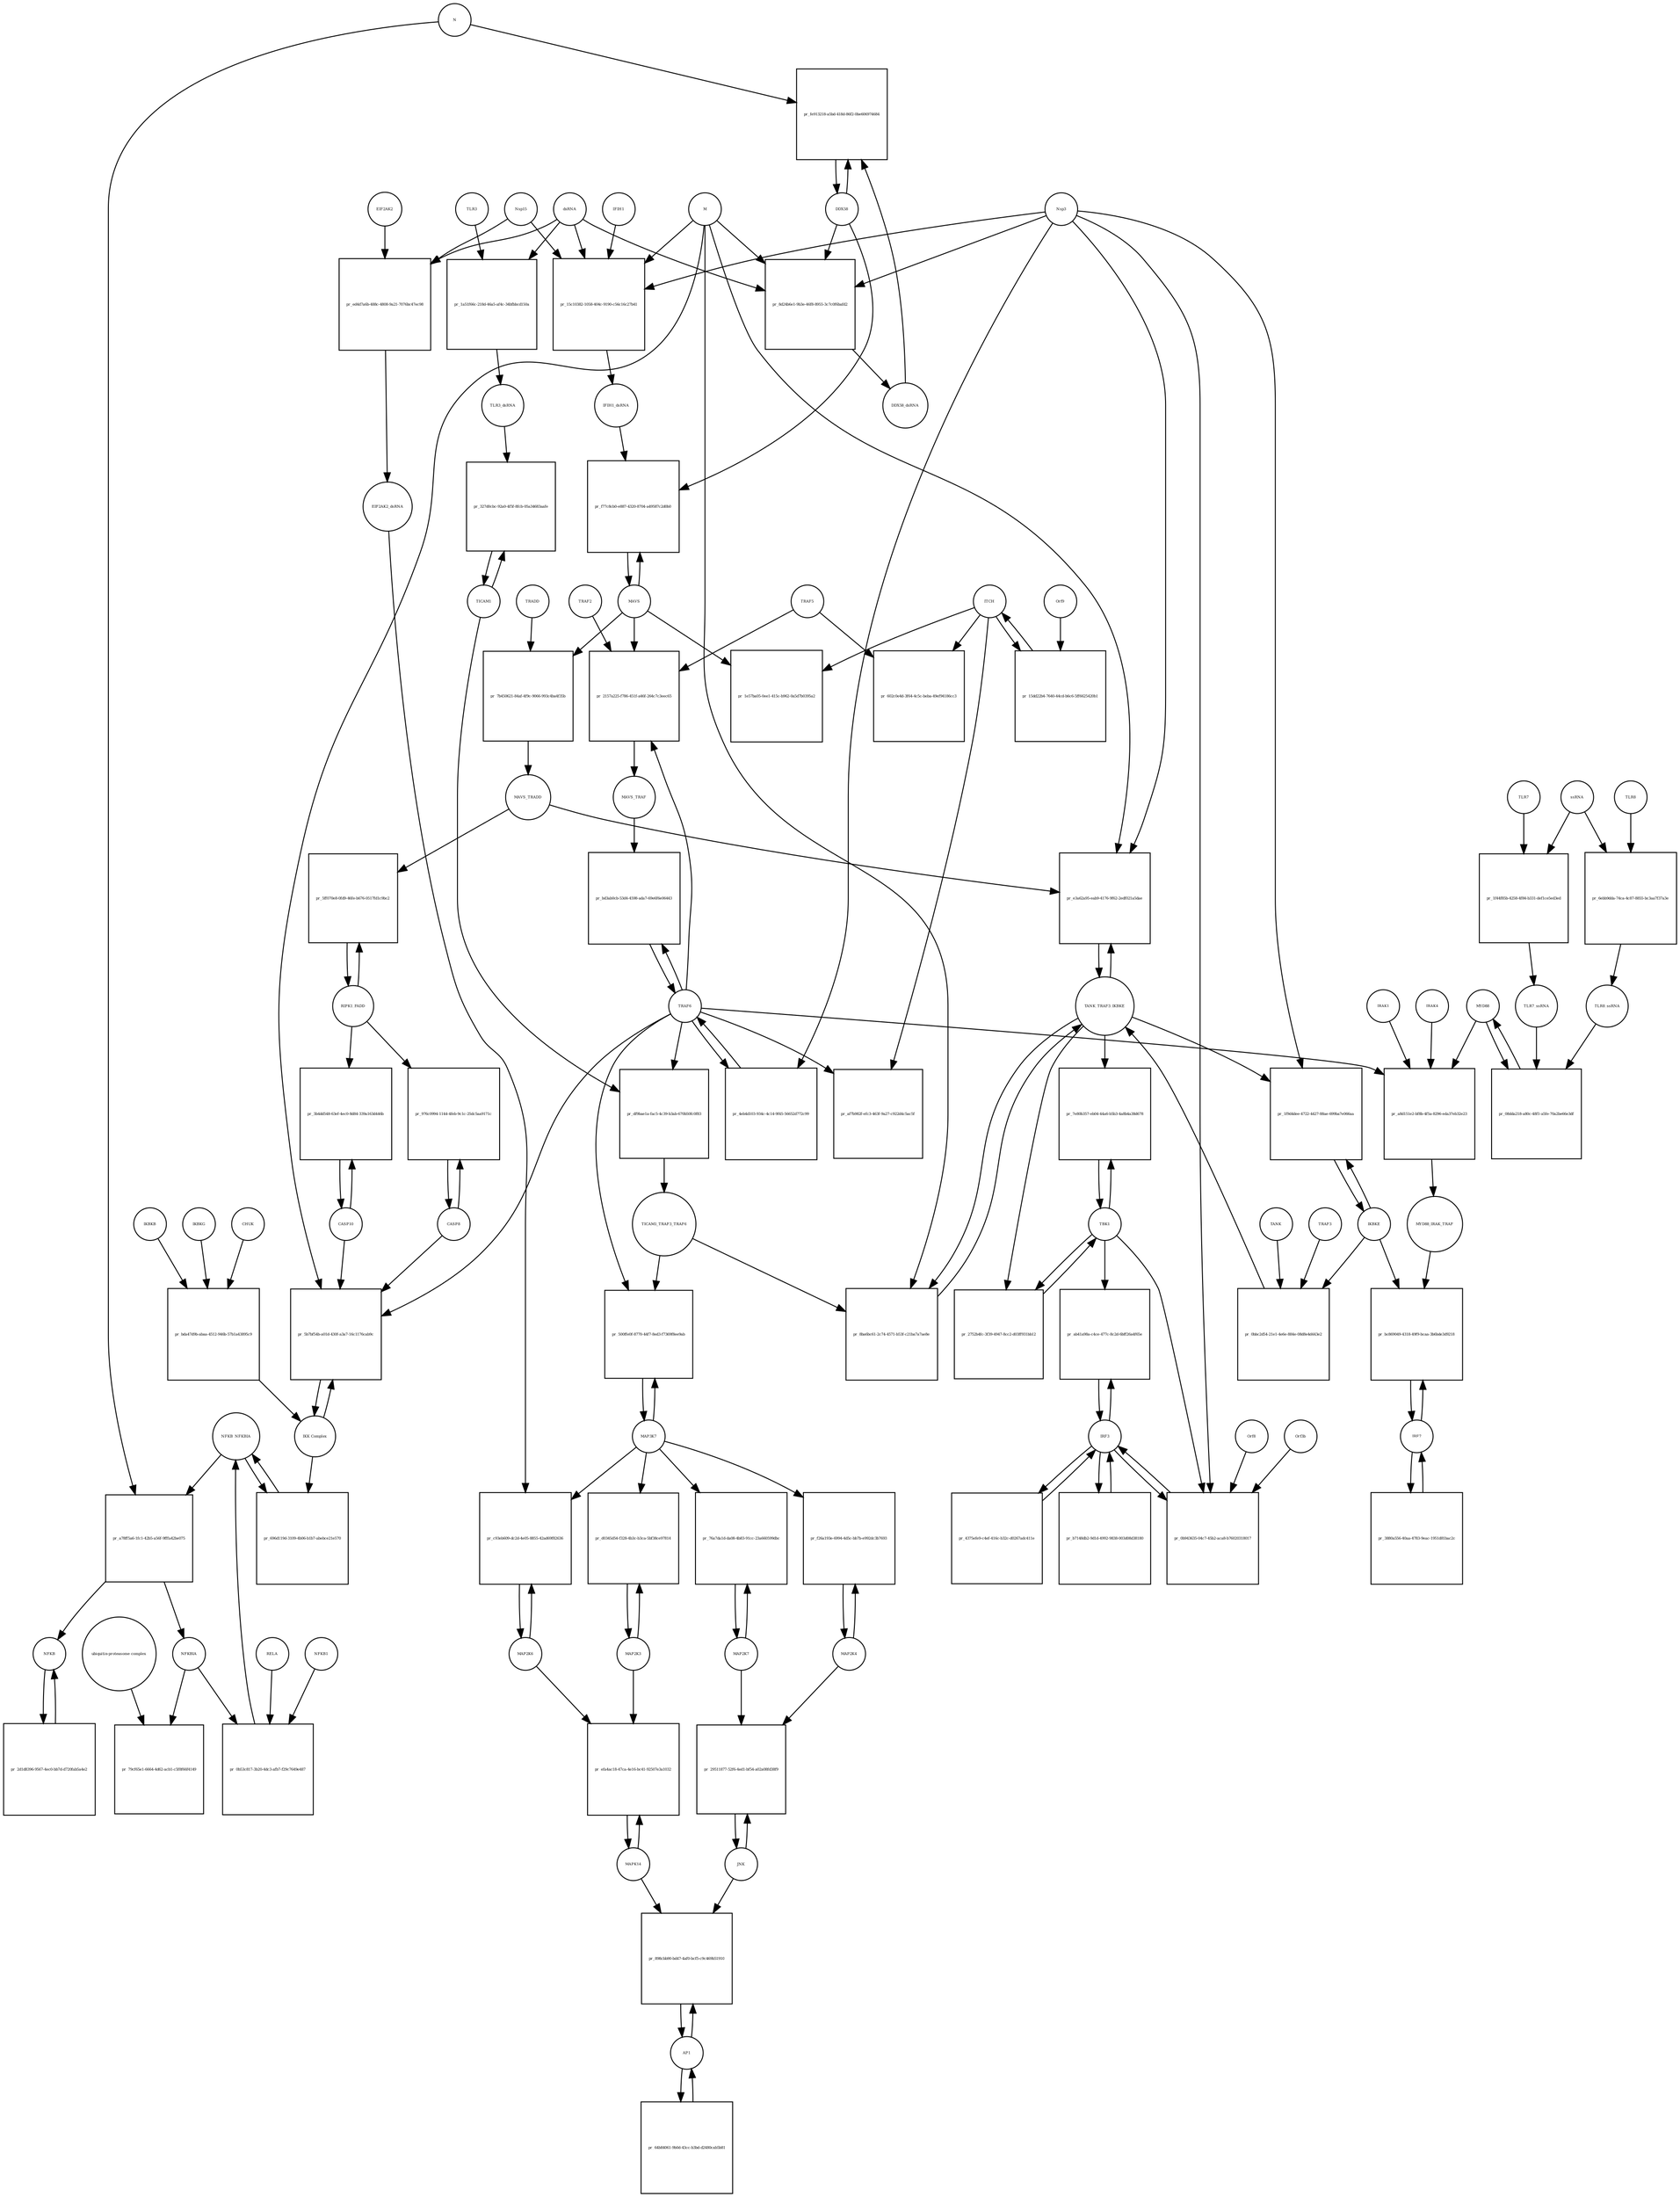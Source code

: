 strict digraph  {
NFKB_NFKBIA [annotation="", bipartite=0, cls=complex, fontsize=4, label=NFKB_NFKBIA, shape=circle];
"pr_a78ff5a6-1fc1-42b5-a56f-9fffa42be075" [annotation="", bipartite=1, cls=process, fontsize=4, label="pr_a78ff5a6-1fc1-42b5-a56f-9fffa42be075", shape=square];
NFKB [annotation="", bipartite=0, cls=complex, fontsize=4, label=NFKB, shape=circle];
NFKBIA [annotation=urn_miriam_hgnc_7797, bipartite=0, cls=macromolecule, fontsize=4, label=NFKBIA, shape=circle];
N [annotation=urn_miriam_ncbiprotein_1798174255, bipartite=0, cls=macromolecule, fontsize=4, label=N, shape=circle];
TLR3 [annotation=urn_miriam_hgnc_11849, bipartite=0, cls="macromolecule multimer", fontsize=4, label=TLR3, shape=circle];
"pr_1a51f66c-218d-46a5-af4c-34bfbbcd150a" [annotation="", bipartite=1, cls=process, fontsize=4, label="pr_1a51f66c-218d-46a5-af4c-34bfbbcd150a", shape=square];
dsRNA [annotation="", bipartite=0, cls="nucleic acid feature", fontsize=4, label=dsRNA, shape=circle];
TLR3_dsRNA [annotation="", bipartite=0, cls=complex, fontsize=4, label=TLR3_dsRNA, shape=circle];
"pr_8d24b6e1-9b3e-46f8-8955-3c7c0f6bafd2" [annotation="", bipartite=1, cls=process, fontsize=4, label="pr_8d24b6e1-9b3e-46f8-8955-3c7c0f6bafd2", shape=square];
DDX58_dsRNA [annotation="", bipartite=0, cls=complex, fontsize=4, label=DDX58_dsRNA, shape=circle];
M [annotation=urn_miriam_ncbiprotein_1796318601, bipartite=0, cls=macromolecule, fontsize=4, label=M, shape=circle];
Nsp3 [annotation=urn_miriam_ncbiprotein_1802476807, bipartite=0, cls=macromolecule, fontsize=4, label=Nsp3, shape=circle];
DDX58 [annotation=urn_miriam_hgnc_19102, bipartite=0, cls=macromolecule, fontsize=4, label=DDX58, shape=circle];
"pr_15c10382-1058-404c-9190-c56c16c27b41" [annotation="", bipartite=1, cls=process, fontsize=4, label="pr_15c10382-1058-404c-9190-c56c16c27b41", shape=square];
IFIH1_dsRNA [annotation="", bipartite=0, cls=complex, fontsize=4, label=IFIH1_dsRNA, shape=circle];
Nsp15 [annotation=urn_miriam_ncbiprotein_1802476818, bipartite=0, cls=macromolecule, fontsize=4, label=Nsp15, shape=circle];
IFIH1 [annotation=urn_miriam_hgnc_18873, bipartite=0, cls=macromolecule, fontsize=4, label=IFIH1, shape=circle];
"pr_fe913218-a5bd-418d-86f2-0be606974684" [annotation="", bipartite=1, cls=process, fontsize=4, label="pr_fe913218-a5bd-418d-86f2-0be606974684", shape=square];
MAVS [annotation=urn_miriam_hgnc_29233, bipartite=0, cls="macromolecule multimer", fontsize=4, label=MAVS, shape=circle];
"pr_f77c8cb0-e887-4320-8704-a49587c2d0b0" [annotation="", bipartite=1, cls=process, fontsize=4, label="pr_f77c8cb0-e887-4320-8704-a49587c2d0b0", shape=square];
"pr_79cf65e1-6664-4d62-acb1-c5f8f66f4149" [annotation="", bipartite=1, cls=process, fontsize=4, label="pr_79cf65e1-6664-4d62-acb1-c5f8f66f4149", shape=square];
"ubiquitin-proteasome complex" [annotation="", bipartite=0, cls=complex, fontsize=4, label="ubiquitin-proteasome complex", shape=circle];
IRF3 [annotation=urn_miriam_hgnc_6118, bipartite=0, cls="macromolecule multimer", fontsize=4, label=IRF3, shape=circle];
"pr_ab41a98a-c4ce-477c-8c2d-6bff26a4f65e" [annotation="", bipartite=1, cls=process, fontsize=4, label="pr_ab41a98a-c4ce-477c-8c2d-6bff26a4f65e", shape=square];
TBK1 [annotation="", bipartite=0, cls=macromolecule, fontsize=4, label=TBK1, shape=circle];
"pr_0b943635-04c7-45b2-aca8-b76020318017" [annotation="", bipartite=1, cls=process, fontsize=4, label="pr_0b943635-04c7-45b2-aca8-b76020318017", shape=square];
Orf3b [annotation=urn_miriam_uniprot_P59633, bipartite=0, cls=macromolecule, fontsize=4, label=Orf3b, shape=circle];
Orf8 [annotation=urn_miriam_ncbiprotein_1796318604, bipartite=0, cls=macromolecule, fontsize=4, label=Orf8, shape=circle];
IRF7 [annotation=urn_miriam_hgnc_6122, bipartite=0, cls="macromolecule multimer", fontsize=4, label=IRF7, shape=circle];
"pr_bc869049-4318-49f9-bcaa-3b6bde3d9218" [annotation="", bipartite=1, cls=process, fontsize=4, label="pr_bc869049-4318-49f9-bcaa-3b6bde3d9218", shape=square];
IKBKE [annotation=urn_miriam_hgnc_14552, bipartite=0, cls=macromolecule, fontsize=4, label=IKBKE, shape=circle];
MYD88_IRAK_TRAF [annotation="", bipartite=0, cls=complex, fontsize=4, label=MYD88_IRAK_TRAF, shape=circle];
TRAF6 [annotation=urn_miriam_hgnc_12036, bipartite=0, cls=macromolecule, fontsize=4, label=TRAF6, shape=circle];
"pr_bd3ab0cb-53d4-4598-ada7-69e6f6e06443" [annotation="", bipartite=1, cls=process, fontsize=4, label="pr_bd3ab0cb-53d4-4598-ada7-69e6f6e06443", shape=square];
MAVS_TRAF [annotation="", bipartite=0, cls=complex, fontsize=4, label=MAVS_TRAF, shape=circle];
"pr_1e57ba05-0ee1-415c-b962-0a5d7b0395a2" [annotation="", bipartite=1, cls=process, fontsize=4, label="pr_1e57ba05-0ee1-415c-b962-0a5d7b0395a2", shape=square];
ITCH [annotation="", bipartite=0, cls=macromolecule, fontsize=4, label=ITCH, shape=circle];
TRAF5 [annotation=urn_miriam_hgnc_12035, bipartite=0, cls=macromolecule, fontsize=4, label=TRAF5, shape=circle];
"pr_602c0e4d-3f64-4c5c-beba-49ef94186cc3" [annotation="", bipartite=1, cls=process, fontsize=4, label="pr_602c0e4d-3f64-4c5c-beba-49ef94186cc3", shape=square];
"pr_af7b982f-efc3-463f-9a27-c922d4c5ac5f" [annotation="", bipartite=1, cls=process, fontsize=4, label="pr_af7b982f-efc3-463f-9a27-c922d4c5ac5f", shape=square];
TICAM1 [annotation=urn_miriam_hgnc_18348, bipartite=0, cls=macromolecule, fontsize=4, label=TICAM1, shape=circle];
"pr_327d0cbc-92a0-4f5f-8fcb-05a34683aafe" [annotation="", bipartite=1, cls=process, fontsize=4, label="pr_327d0cbc-92a0-4f5f-8fcb-05a34683aafe", shape=square];
"pr_df9bae1a-fac5-4c39-b3ab-670b50fc0f83" [annotation="", bipartite=1, cls=process, fontsize=4, label="pr_df9bae1a-fac5-4c39-b3ab-670b50fc0f83", shape=square];
TICAM1_TRAF3_TRAF6 [annotation="", bipartite=0, cls=complex, fontsize=4, label=TICAM1_TRAF3_TRAF6, shape=circle];
TANK_TRAF3_IKBKE [annotation="", bipartite=0, cls=complex, fontsize=4, label=TANK_TRAF3_IKBKE, shape=circle];
"pr_8ba6bc61-2c74-4571-b53f-c21ba7a7ae8e" [annotation="", bipartite=1, cls=process, fontsize=4, label="pr_8ba6bc61-2c74-4571-b53f-c21ba7a7ae8e", shape=square];
"pr_7e80b357-eb04-44a6-b5b3-4a8b4a38d678" [annotation="", bipartite=1, cls=process, fontsize=4, label="pr_7e80b357-eb04-44a6-b5b3-4a8b4a38d678", shape=square];
"pr_1f9d4dee-4722-4427-88ae-699ba7e066aa" [annotation="", bipartite=1, cls=process, fontsize=4, label="pr_1f9d4dee-4722-4427-88ae-699ba7e066aa", shape=square];
MYD88 [annotation="", bipartite=0, cls=macromolecule, fontsize=4, label=MYD88, shape=circle];
"pr_a8d151e2-bf8b-4f5a-8296-eda37eb32e23" [annotation="", bipartite=1, cls=process, fontsize=4, label="pr_a8d151e2-bf8b-4f5a-8296-eda37eb32e23", shape=square];
IRAK1 [annotation=urn_miriam_hgnc_6112, bipartite=0, cls=macromolecule, fontsize=4, label=IRAK1, shape=circle];
IRAK4 [annotation=urn_miriam_hgnc_17967, bipartite=0, cls=macromolecule, fontsize=4, label=IRAK4, shape=circle];
TLR7 [annotation=urn_miriam_hgnc_15631, bipartite=0, cls=macromolecule, fontsize=4, label=TLR7, shape=circle];
"pr_1f44f85b-4258-4f84-b331-def1ce5ed3ed" [annotation="", bipartite=1, cls=process, fontsize=4, label="pr_1f44f85b-4258-4f84-b331-def1ce5ed3ed", shape=square];
TLR7_ssRNA [annotation="", bipartite=0, cls=complex, fontsize=4, label=TLR7_ssRNA, shape=circle];
ssRNA [annotation="", bipartite=0, cls="nucleic acid feature", fontsize=4, label=ssRNA, shape=circle];
TLR8 [annotation=urn_miriam_hgnc_15632, bipartite=0, cls=macromolecule, fontsize=4, label=TLR8, shape=circle];
"pr_6ebb9dda-74ca-4c87-8855-bc3aa7f37a3e" [annotation="", bipartite=1, cls=process, fontsize=4, label="pr_6ebb9dda-74ca-4c87-8855-bc3aa7f37a3e", shape=square];
TLR8_ssRNA [annotation="", bipartite=0, cls=complex, fontsize=4, label=TLR8_ssRNA, shape=circle];
"pr_08dda218-a80c-48f1-a5fe-70a2be66e3df" [annotation="", bipartite=1, cls=process, fontsize=4, label="pr_08dda218-a80c-48f1-a5fe-70a2be66e3df", shape=square];
MAP3K7 [annotation="", bipartite=0, cls=macromolecule, fontsize=4, label=MAP3K7, shape=circle];
"pr_500ffe0f-8770-44f7-8ed3-f7369f8ee9ab" [annotation="", bipartite=1, cls=process, fontsize=4, label="pr_500ffe0f-8770-44f7-8ed3-f7369f8ee9ab", shape=square];
TRAF2 [annotation=urn_miriam_hgnc_12032, bipartite=0, cls=macromolecule, fontsize=4, label=TRAF2, shape=circle];
"pr_2157a225-f786-451f-a46f-264c7c3eec65" [annotation="", bipartite=1, cls=process, fontsize=4, label="pr_2157a225-f786-451f-a46f-264c7c3eec65", shape=square];
"pr_15dd22b4-7640-44cd-b6c6-5ff6625420b1" [annotation="", bipartite=1, cls=process, fontsize=4, label="pr_15dd22b4-7640-44cd-b6c6-5ff6625420b1", shape=square];
Orf9 [annotation=urn_miriam_uniprot_P59636, bipartite=0, cls=macromolecule, fontsize=4, label=Orf9, shape=circle];
"pr_7b450621-84af-4f9c-9066-993c4ba4f35b" [annotation="", bipartite=1, cls=process, fontsize=4, label="pr_7b450621-84af-4f9c-9066-993c4ba4f35b", shape=square];
MAVS_TRADD [annotation="", bipartite=0, cls=complex, fontsize=4, label=MAVS_TRADD, shape=circle];
TRADD [annotation=urn_miriam_hgnc_12030, bipartite=0, cls=macromolecule, fontsize=4, label=TRADD, shape=circle];
"pr_4eb4d103-934c-4c14-9f45-56652d772c99" [annotation="", bipartite=1, cls=process, fontsize=4, label="pr_4eb4d103-934c-4c14-9f45-56652d772c99", shape=square];
AP1 [annotation="", bipartite=0, cls=complex, fontsize=4, label=AP1, shape=circle];
"pr_898cbb90-bd47-4af0-bcf5-c9c469b51910" [annotation="", bipartite=1, cls=process, fontsize=4, label="pr_898cbb90-bd47-4af0-bcf5-c9c469b51910", shape=square];
MAPK14 [annotation="", bipartite=0, cls=macromolecule, fontsize=4, label=MAPK14, shape=circle];
JNK [annotation="", bipartite=0, cls=complex, fontsize=4, label=JNK, shape=circle];
"pr_29511877-52f6-4ed1-bf54-a02a08fd38f9" [annotation="", bipartite=1, cls=process, fontsize=4, label="pr_29511877-52f6-4ed1-bf54-a02a08fd38f9", shape=square];
MAP2K7 [annotation="", bipartite=0, cls=macromolecule, fontsize=4, label=MAP2K7, shape=circle];
MAP2K4 [annotation="", bipartite=0, cls=macromolecule, fontsize=4, label=MAP2K4, shape=circle];
"pr_f26a193e-6994-4d5c-bb7b-e992dc3b7693" [annotation="", bipartite=1, cls=process, fontsize=4, label="pr_f26a193e-6994-4d5c-bb7b-e992dc3b7693", shape=square];
"pr_76a7da1d-da08-4b83-91cc-23a660599dbc" [annotation="", bipartite=1, cls=process, fontsize=4, label="pr_76a7da1d-da08-4b83-91cc-23a660599dbc", shape=square];
MAP2K3 [annotation="", bipartite=0, cls=macromolecule, fontsize=4, label=MAP2K3, shape=circle];
"pr_d0345d54-f328-4b3c-b3ca-5bf38ce97814" [annotation="", bipartite=1, cls=process, fontsize=4, label="pr_d0345d54-f328-4b3c-b3ca-5bf38ce97814", shape=square];
MAP2K6 [annotation="", bipartite=0, cls=macromolecule, fontsize=4, label=MAP2K6, shape=circle];
"pr_c93eb609-dc2d-4e05-8855-42ad69f82636" [annotation="", bipartite=1, cls=process, fontsize=4, label="pr_c93eb609-dc2d-4e05-8855-42ad69f82636", shape=square];
EIF2AK2_dsRNA [annotation="", bipartite=0, cls=complex, fontsize=4, label=EIF2AK2_dsRNA, shape=circle];
"pr_ed4d7a6b-488c-4808-9a21-7076bc47ec98" [annotation="", bipartite=1, cls=process, fontsize=4, label="pr_ed4d7a6b-488c-4808-9a21-7076bc47ec98", shape=square];
EIF2AK2 [annotation=urn_miriam_hgnc_9437, bipartite=0, cls=macromolecule, fontsize=4, label=EIF2AK2, shape=circle];
RIPK1_FADD [annotation="", bipartite=0, cls=complex, fontsize=4, label=RIPK1_FADD, shape=circle];
"pr_5ff070e8-0fd9-46fe-b676-0517fd1c9bc2" [annotation="", bipartite=1, cls=process, fontsize=4, label="pr_5ff070e8-0fd9-46fe-b676-0517fd1c9bc2", shape=square];
CASP8 [annotation="", bipartite=0, cls=macromolecule, fontsize=4, label=CASP8, shape=circle];
"pr_976c0994-1144-4feb-9c1c-25dc5aa9171c" [annotation="", bipartite=1, cls=process, fontsize=4, label="pr_976c0994-1144-4feb-9c1c-25dc5aa9171c", shape=square];
CASP10 [annotation="", bipartite=0, cls=macromolecule, fontsize=4, label=CASP10, shape=circle];
"pr_3b4dd548-63ef-4ec0-8d84-339a163d446b" [annotation="", bipartite=1, cls=process, fontsize=4, label="pr_3b4dd548-63ef-4ec0-8d84-339a163d446b", shape=square];
"pr_696d119d-3109-4b06-b1b7-abebce21e570" [annotation="", bipartite=1, cls=process, fontsize=4, label="pr_696d119d-3109-4b06-b1b7-abebce21e570", shape=square];
"IKK Complex" [annotation="", bipartite=0, cls=complex, fontsize=4, label="IKK Complex", shape=circle];
"pr_5b7bf54b-a01d-430f-a3a7-16c1176cab9c" [annotation="", bipartite=1, cls=process, fontsize=4, label="pr_5b7bf54b-a01d-430f-a3a7-16c1176cab9c", shape=square];
"pr_0b53c817-3b20-4dc3-afb7-f29c7649e487" [annotation="", bipartite=1, cls=process, fontsize=4, label="pr_0b53c817-3b20-4dc3-afb7-f29c7649e487", shape=square];
RELA [annotation="", bipartite=0, cls=macromolecule, fontsize=4, label=RELA, shape=circle];
NFKB1 [annotation="", bipartite=0, cls=macromolecule, fontsize=4, label=NFKB1, shape=circle];
IKBKG [annotation="", bipartite=0, cls=macromolecule, fontsize=4, label=IKBKG, shape=circle];
"pr_bda47d9b-abaa-4512-946b-57b1a43895c9" [annotation="", bipartite=1, cls=process, fontsize=4, label="pr_bda47d9b-abaa-4512-946b-57b1a43895c9", shape=square];
CHUK [annotation="", bipartite=0, cls=macromolecule, fontsize=4, label=CHUK, shape=circle];
IKBKB [annotation="", bipartite=0, cls=macromolecule, fontsize=4, label=IKBKB, shape=circle];
"pr_e3a62a95-eab9-4176-9f62-2edf021a5dae" [annotation="", bipartite=1, cls=process, fontsize=4, label="pr_e3a62a95-eab9-4176-9f62-2edf021a5dae", shape=square];
"pr_2752b4fc-3f39-4947-8cc2-d03ff931bb12" [annotation="", bipartite=1, cls=process, fontsize=4, label="pr_2752b4fc-3f39-4947-8cc2-d03ff931bb12", shape=square];
"pr_efa4ac18-47ca-4e16-bc41-92507e3a1032" [annotation="", bipartite=1, cls=process, fontsize=4, label="pr_efa4ac18-47ca-4e16-bc41-92507e3a1032", shape=square];
TRAF3 [annotation="", bipartite=0, cls=macromolecule, fontsize=4, label=TRAF3, shape=circle];
"pr_0bbc2d54-21e1-4e6e-884e-08d8e4d443e2" [annotation="", bipartite=1, cls=process, fontsize=4, label="pr_0bbc2d54-21e1-4e6e-884e-08d8e4d443e2", shape=square];
TANK [annotation="", bipartite=0, cls=macromolecule, fontsize=4, label=TANK, shape=circle];
"pr_2d1d8396-9567-4ec0-bb7d-d720fab5a4e2" [annotation="", bipartite=1, cls=process, fontsize=4, label="pr_2d1d8396-9567-4ec0-bb7d-d720fab5a4e2", shape=square];
"pr_b7148db2-9d1d-4992-9838-003d08d38180" [annotation="", bipartite=1, cls=process, fontsize=4, label="pr_b7148db2-9d1d-4992-9838-003d08d38180", shape=square];
"pr_4375efe9-c4ef-416c-b32c-d0267adc411e" [annotation="", bipartite=1, cls=process, fontsize=4, label="pr_4375efe9-c4ef-416c-b32c-d0267adc411e", shape=square];
"pr_3880a556-40aa-4783-9eac-1951d81bac2c" [annotation="", bipartite=1, cls=process, fontsize=4, label="pr_3880a556-40aa-4783-9eac-1951d81bac2c", shape=square];
"pr_64b84061-9b0d-43cc-b3bd-d2480cab5b81" [annotation="", bipartite=1, cls=process, fontsize=4, label="pr_64b84061-9b0d-43cc-b3bd-d2480cab5b81", shape=square];
NFKB_NFKBIA -> "pr_a78ff5a6-1fc1-42b5-a56f-9fffa42be075"  [annotation="", interaction_type=consumption];
NFKB_NFKBIA -> "pr_696d119d-3109-4b06-b1b7-abebce21e570"  [annotation="", interaction_type=consumption];
"pr_a78ff5a6-1fc1-42b5-a56f-9fffa42be075" -> NFKB  [annotation="", interaction_type=production];
"pr_a78ff5a6-1fc1-42b5-a56f-9fffa42be075" -> NFKBIA  [annotation="", interaction_type=production];
NFKB -> "pr_2d1d8396-9567-4ec0-bb7d-d720fab5a4e2"  [annotation="", interaction_type=consumption];
NFKBIA -> "pr_79cf65e1-6664-4d62-acb1-c5f8f66f4149"  [annotation="", interaction_type=consumption];
NFKBIA -> "pr_0b53c817-3b20-4dc3-afb7-f29c7649e487"  [annotation="", interaction_type=consumption];
N -> "pr_a78ff5a6-1fc1-42b5-a56f-9fffa42be075"  [annotation="urn_miriam_pubmed_16143815|urn_miriam_taxonomy_694009", interaction_type=stimulation];
N -> "pr_fe913218-a5bd-418d-86f2-0be606974684"  [annotation="urn_miriam_pubmed_25581309|urn_miriam_pubmed_28148787|urn_miriam_taxonomy_694009", interaction_type=inhibition];
TLR3 -> "pr_1a51f66c-218d-46a5-af4c-34bfbbcd150a"  [annotation="", interaction_type=consumption];
"pr_1a51f66c-218d-46a5-af4c-34bfbbcd150a" -> TLR3_dsRNA  [annotation="", interaction_type=production];
dsRNA -> "pr_1a51f66c-218d-46a5-af4c-34bfbbcd150a"  [annotation="", interaction_type=consumption];
dsRNA -> "pr_8d24b6e1-9b3e-46f8-8955-3c7c0f6bafd2"  [annotation="", interaction_type=consumption];
dsRNA -> "pr_15c10382-1058-404c-9190-c56c16c27b41"  [annotation="", interaction_type=consumption];
dsRNA -> "pr_ed4d7a6b-488c-4808-9a21-7076bc47ec98"  [annotation="", interaction_type=consumption];
TLR3_dsRNA -> "pr_327d0cbc-92a0-4f5f-8fcb-05a34683aafe"  [annotation=urn_miriam_pubmed_20303872, interaction_type=stimulation];
"pr_8d24b6e1-9b3e-46f8-8955-3c7c0f6bafd2" -> DDX58_dsRNA  [annotation="", interaction_type=production];
DDX58_dsRNA -> "pr_fe913218-a5bd-418d-86f2-0be606974684"  [annotation="urn_miriam_pubmed_25581309|urn_miriam_pubmed_28148787|urn_miriam_taxonomy_694009", interaction_type=catalysis];
M -> "pr_8d24b6e1-9b3e-46f8-8955-3c7c0f6bafd2"  [annotation="urn_miriam_pubmed_20303872|urn_miriam_pubmed_19380580|urn_miriam_pubmed_31226023|urn_miriam_taxonomy_694009", interaction_type=inhibition];
M -> "pr_15c10382-1058-404c-9190-c56c16c27b41"  [annotation="urn_miriam_pubmed_28484023|urn_miriam_pubmed_19380580|urn_miriam_pubmed_31226023|urn_miriam_taxonomy_694009", interaction_type=inhibition];
M -> "pr_8ba6bc61-2c74-4571-b53f-c21ba7a7ae8e"  [annotation="urn_miriam_pubmed_19380580|urn_miriam_pubmed_19366914|urn_miriam_taxonomy_694009", interaction_type=inhibition];
M -> "pr_5b7bf54b-a01d-430f-a3a7-16c1176cab9c"  [annotation="urn_miriam_pubmed_19366914|urn_miriam_pubmed_20303872|urn_miriam_pubmed_17705188|urn_miriam_pubmed_694009", interaction_type=inhibition];
M -> "pr_e3a62a95-eab9-4176-9f62-2edf021a5dae"  [annotation="urn_miriam_pubmed_19366914|urn_miriam_pubmed_27164085|urn_miriam_pubmed_19380580|urn_miriam_taxonomy_694009", interaction_type=inhibition];
Nsp3 -> "pr_8d24b6e1-9b3e-46f8-8955-3c7c0f6bafd2"  [annotation="urn_miriam_pubmed_20303872|urn_miriam_pubmed_19380580|urn_miriam_pubmed_31226023|urn_miriam_taxonomy_694009", interaction_type=inhibition];
Nsp3 -> "pr_15c10382-1058-404c-9190-c56c16c27b41"  [annotation="urn_miriam_pubmed_28484023|urn_miriam_pubmed_19380580|urn_miriam_pubmed_31226023|urn_miriam_taxonomy_694009", interaction_type=inhibition];
Nsp3 -> "pr_0b943635-04c7-45b2-aca8-b76020318017"  [annotation="urn_miriam_pubmed_17761676|urn_miriam_pubmed_31226023|urn_miriam_taxonomy_694009", interaction_type=inhibition];
Nsp3 -> "pr_1f9d4dee-4722-4427-88ae-699ba7e066aa"  [annotation="urn_miriam_pubmed_20303872|urn_miriam_pubmed_31226023|urn_miriam_taxonomy_694009", interaction_type=inhibition];
Nsp3 -> "pr_4eb4d103-934c-4c14-9f45-56652d772c99"  [annotation="urn_miriam_pubmed_27164085|urn_miriam_taxonomy_694009", interaction_type=catalysis];
Nsp3 -> "pr_e3a62a95-eab9-4176-9f62-2edf021a5dae"  [annotation="urn_miriam_pubmed_19366914|urn_miriam_pubmed_27164085|urn_miriam_pubmed_19380580|urn_miriam_taxonomy_694009", interaction_type=inhibition];
DDX58 -> "pr_8d24b6e1-9b3e-46f8-8955-3c7c0f6bafd2"  [annotation="", interaction_type=consumption];
DDX58 -> "pr_fe913218-a5bd-418d-86f2-0be606974684"  [annotation="", interaction_type=consumption];
DDX58 -> "pr_f77c8cb0-e887-4320-8704-a49587c2d0b0"  [annotation=urn_miriam_pubmed_25581309, interaction_type=catalysis];
"pr_15c10382-1058-404c-9190-c56c16c27b41" -> IFIH1_dsRNA  [annotation="", interaction_type=production];
IFIH1_dsRNA -> "pr_f77c8cb0-e887-4320-8704-a49587c2d0b0"  [annotation=urn_miriam_pubmed_25581309, interaction_type=catalysis];
Nsp15 -> "pr_15c10382-1058-404c-9190-c56c16c27b41"  [annotation="urn_miriam_pubmed_28484023|urn_miriam_pubmed_19380580|urn_miriam_pubmed_31226023|urn_miriam_taxonomy_694009", interaction_type=inhibition];
Nsp15 -> "pr_ed4d7a6b-488c-4808-9a21-7076bc47ec98"  [annotation="urn_miriam_pubmed_28484023|urn_miriam_pubmed_19366914|urn_miriam_taxonomy_694009", interaction_type=inhibition];
IFIH1 -> "pr_15c10382-1058-404c-9190-c56c16c27b41"  [annotation="", interaction_type=consumption];
"pr_fe913218-a5bd-418d-86f2-0be606974684" -> DDX58  [annotation="", interaction_type=production];
MAVS -> "pr_f77c8cb0-e887-4320-8704-a49587c2d0b0"  [annotation="", interaction_type=consumption];
MAVS -> "pr_1e57ba05-0ee1-415c-b962-0a5d7b0395a2"  [annotation="", interaction_type=consumption];
MAVS -> "pr_2157a225-f786-451f-a46f-264c7c3eec65"  [annotation="", interaction_type=consumption];
MAVS -> "pr_7b450621-84af-4f9c-9066-993c4ba4f35b"  [annotation="", interaction_type=consumption];
"pr_f77c8cb0-e887-4320-8704-a49587c2d0b0" -> MAVS  [annotation="", interaction_type=production];
"ubiquitin-proteasome complex" -> "pr_79cf65e1-6664-4d62-acb1-c5f8f66f4149"  [annotation=urn_miriam_pubmed_20303872, interaction_type=catalysis];
IRF3 -> "pr_ab41a98a-c4ce-477c-8c2d-6bff26a4f65e"  [annotation="", interaction_type=consumption];
IRF3 -> "pr_0b943635-04c7-45b2-aca8-b76020318017"  [annotation="", interaction_type=consumption];
IRF3 -> "pr_b7148db2-9d1d-4992-9838-003d08d38180"  [annotation="", interaction_type=consumption];
IRF3 -> "pr_4375efe9-c4ef-416c-b32c-d0267adc411e"  [annotation="", interaction_type=consumption];
"pr_ab41a98a-c4ce-477c-8c2d-6bff26a4f65e" -> IRF3  [annotation="", interaction_type=production];
TBK1 -> "pr_ab41a98a-c4ce-477c-8c2d-6bff26a4f65e"  [annotation=urn_miriam_pubmed_25581309, interaction_type=catalysis];
TBK1 -> "pr_0b943635-04c7-45b2-aca8-b76020318017"  [annotation="urn_miriam_pubmed_17761676|urn_miriam_pubmed_31226023|urn_miriam_taxonomy_694009", interaction_type=catalysis];
TBK1 -> "pr_7e80b357-eb04-44a6-b5b3-4a8b4a38d678"  [annotation="", interaction_type=consumption];
TBK1 -> "pr_2752b4fc-3f39-4947-8cc2-d03ff931bb12"  [annotation="", interaction_type=consumption];
"pr_0b943635-04c7-45b2-aca8-b76020318017" -> IRF3  [annotation="", interaction_type=production];
Orf3b -> "pr_0b943635-04c7-45b2-aca8-b76020318017"  [annotation="urn_miriam_pubmed_17761676|urn_miriam_pubmed_31226023|urn_miriam_taxonomy_694009", interaction_type=inhibition];
Orf8 -> "pr_0b943635-04c7-45b2-aca8-b76020318017"  [annotation="urn_miriam_pubmed_17761676|urn_miriam_pubmed_31226023|urn_miriam_taxonomy_694009", interaction_type=inhibition];
IRF7 -> "pr_bc869049-4318-49f9-bcaa-3b6bde3d9218"  [annotation="", interaction_type=consumption];
IRF7 -> "pr_3880a556-40aa-4783-9eac-1951d81bac2c"  [annotation="", interaction_type=consumption];
"pr_bc869049-4318-49f9-bcaa-3b6bde3d9218" -> IRF7  [annotation="", interaction_type=production];
IKBKE -> "pr_bc869049-4318-49f9-bcaa-3b6bde3d9218"  [annotation=urn_miriam_pubmed_20303872, interaction_type=catalysis];
IKBKE -> "pr_1f9d4dee-4722-4427-88ae-699ba7e066aa"  [annotation="", interaction_type=consumption];
IKBKE -> "pr_0bbc2d54-21e1-4e6e-884e-08d8e4d443e2"  [annotation="", interaction_type=consumption];
MYD88_IRAK_TRAF -> "pr_bc869049-4318-49f9-bcaa-3b6bde3d9218"  [annotation=urn_miriam_pubmed_20303872, interaction_type=catalysis];
TRAF6 -> "pr_bd3ab0cb-53d4-4598-ada7-69e6f6e06443"  [annotation="", interaction_type=consumption];
TRAF6 -> "pr_af7b982f-efc3-463f-9a27-c922d4c5ac5f"  [annotation="", interaction_type=consumption];
TRAF6 -> "pr_df9bae1a-fac5-4c39-b3ab-670b50fc0f83"  [annotation="", interaction_type=consumption];
TRAF6 -> "pr_a8d151e2-bf8b-4f5a-8296-eda37eb32e23"  [annotation="", interaction_type=consumption];
TRAF6 -> "pr_500ffe0f-8770-44f7-8ed3-f7369f8ee9ab"  [annotation=urn_miriam_pubmed_19366914, interaction_type=stimulation];
TRAF6 -> "pr_2157a225-f786-451f-a46f-264c7c3eec65"  [annotation="", interaction_type=consumption];
TRAF6 -> "pr_4eb4d103-934c-4c14-9f45-56652d772c99"  [annotation="", interaction_type=consumption];
TRAF6 -> "pr_5b7bf54b-a01d-430f-a3a7-16c1176cab9c"  [annotation="urn_miriam_pubmed_19366914|urn_miriam_pubmed_20303872|urn_miriam_pubmed_17705188|urn_miriam_pubmed_694009", interaction_type=stimulation];
"pr_bd3ab0cb-53d4-4598-ada7-69e6f6e06443" -> TRAF6  [annotation="", interaction_type=production];
MAVS_TRAF -> "pr_bd3ab0cb-53d4-4598-ada7-69e6f6e06443"  [annotation=urn_miriam_pubmed_19366914, interaction_type=catalysis];
ITCH -> "pr_1e57ba05-0ee1-415c-b962-0a5d7b0395a2"  [annotation=urn_miriam_pubmed_25135833, interaction_type=catalysis];
ITCH -> "pr_602c0e4d-3f64-4c5c-beba-49ef94186cc3"  [annotation=urn_miriam_pubmed_25135833, interaction_type=catalysis];
ITCH -> "pr_af7b982f-efc3-463f-9a27-c922d4c5ac5f"  [annotation=urn_miriam_pubmed_25135833, interaction_type=catalysis];
ITCH -> "pr_15dd22b4-7640-44cd-b6c6-5ff6625420b1"  [annotation="", interaction_type=consumption];
TRAF5 -> "pr_602c0e4d-3f64-4c5c-beba-49ef94186cc3"  [annotation="", interaction_type=consumption];
TRAF5 -> "pr_2157a225-f786-451f-a46f-264c7c3eec65"  [annotation="", interaction_type=consumption];
TICAM1 -> "pr_327d0cbc-92a0-4f5f-8fcb-05a34683aafe"  [annotation="", interaction_type=consumption];
TICAM1 -> "pr_df9bae1a-fac5-4c39-b3ab-670b50fc0f83"  [annotation="", interaction_type=consumption];
"pr_327d0cbc-92a0-4f5f-8fcb-05a34683aafe" -> TICAM1  [annotation="", interaction_type=production];
"pr_df9bae1a-fac5-4c39-b3ab-670b50fc0f83" -> TICAM1_TRAF3_TRAF6  [annotation="", interaction_type=production];
TICAM1_TRAF3_TRAF6 -> "pr_8ba6bc61-2c74-4571-b53f-c21ba7a7ae8e"  [annotation="urn_miriam_pubmed_19380580|urn_miriam_pubmed_19366914|urn_miriam_taxonomy_694009", interaction_type=stimulation];
TICAM1_TRAF3_TRAF6 -> "pr_500ffe0f-8770-44f7-8ed3-f7369f8ee9ab"  [annotation=urn_miriam_pubmed_19366914, interaction_type=stimulation];
TANK_TRAF3_IKBKE -> "pr_8ba6bc61-2c74-4571-b53f-c21ba7a7ae8e"  [annotation="", interaction_type=consumption];
TANK_TRAF3_IKBKE -> "pr_7e80b357-eb04-44a6-b5b3-4a8b4a38d678"  [annotation=urn_miriam_pubmed_20303872, interaction_type=stimulation];
TANK_TRAF3_IKBKE -> "pr_1f9d4dee-4722-4427-88ae-699ba7e066aa"  [annotation="urn_miriam_pubmed_20303872|urn_miriam_pubmed_31226023|urn_miriam_taxonomy_694009", interaction_type=stimulation];
TANK_TRAF3_IKBKE -> "pr_e3a62a95-eab9-4176-9f62-2edf021a5dae"  [annotation="", interaction_type=consumption];
TANK_TRAF3_IKBKE -> "pr_2752b4fc-3f39-4947-8cc2-d03ff931bb12"  [annotation=urn_miriam_pubmed_19366914, interaction_type=stimulation];
"pr_8ba6bc61-2c74-4571-b53f-c21ba7a7ae8e" -> TANK_TRAF3_IKBKE  [annotation="", interaction_type=production];
"pr_7e80b357-eb04-44a6-b5b3-4a8b4a38d678" -> TBK1  [annotation="", interaction_type=production];
"pr_1f9d4dee-4722-4427-88ae-699ba7e066aa" -> IKBKE  [annotation="", interaction_type=production];
MYD88 -> "pr_a8d151e2-bf8b-4f5a-8296-eda37eb32e23"  [annotation="", interaction_type=consumption];
MYD88 -> "pr_08dda218-a80c-48f1-a5fe-70a2be66e3df"  [annotation="", interaction_type=consumption];
"pr_a8d151e2-bf8b-4f5a-8296-eda37eb32e23" -> MYD88_IRAK_TRAF  [annotation="", interaction_type=production];
IRAK1 -> "pr_a8d151e2-bf8b-4f5a-8296-eda37eb32e23"  [annotation="", interaction_type=consumption];
IRAK4 -> "pr_a8d151e2-bf8b-4f5a-8296-eda37eb32e23"  [annotation="", interaction_type=consumption];
TLR7 -> "pr_1f44f85b-4258-4f84-b331-def1ce5ed3ed"  [annotation="", interaction_type=consumption];
"pr_1f44f85b-4258-4f84-b331-def1ce5ed3ed" -> TLR7_ssRNA  [annotation="", interaction_type=production];
TLR7_ssRNA -> "pr_08dda218-a80c-48f1-a5fe-70a2be66e3df"  [annotation=urn_miriam_pubmed_19366914, interaction_type=stimulation];
ssRNA -> "pr_1f44f85b-4258-4f84-b331-def1ce5ed3ed"  [annotation="", interaction_type=consumption];
ssRNA -> "pr_6ebb9dda-74ca-4c87-8855-bc3aa7f37a3e"  [annotation="", interaction_type=consumption];
TLR8 -> "pr_6ebb9dda-74ca-4c87-8855-bc3aa7f37a3e"  [annotation="", interaction_type=consumption];
"pr_6ebb9dda-74ca-4c87-8855-bc3aa7f37a3e" -> TLR8_ssRNA  [annotation="", interaction_type=production];
TLR8_ssRNA -> "pr_08dda218-a80c-48f1-a5fe-70a2be66e3df"  [annotation=urn_miriam_pubmed_19366914, interaction_type=stimulation];
"pr_08dda218-a80c-48f1-a5fe-70a2be66e3df" -> MYD88  [annotation="", interaction_type=production];
MAP3K7 -> "pr_500ffe0f-8770-44f7-8ed3-f7369f8ee9ab"  [annotation="", interaction_type=consumption];
MAP3K7 -> "pr_f26a193e-6994-4d5c-bb7b-e992dc3b7693"  [annotation=urn_miriam_pubmed_19366914, interaction_type=catalysis];
MAP3K7 -> "pr_76a7da1d-da08-4b83-91cc-23a660599dbc"  [annotation=urn_miriam_pubmed_19366914, interaction_type=catalysis];
MAP3K7 -> "pr_d0345d54-f328-4b3c-b3ca-5bf38ce97814"  [annotation=urn_miriam_pubmed_19366914, interaction_type=catalysis];
MAP3K7 -> "pr_c93eb609-dc2d-4e05-8855-42ad69f82636"  [annotation=urn_miriam_pubmed_19366914, interaction_type=catalysis];
"pr_500ffe0f-8770-44f7-8ed3-f7369f8ee9ab" -> MAP3K7  [annotation="", interaction_type=production];
TRAF2 -> "pr_2157a225-f786-451f-a46f-264c7c3eec65"  [annotation="", interaction_type=consumption];
"pr_2157a225-f786-451f-a46f-264c7c3eec65" -> MAVS_TRAF  [annotation="", interaction_type=production];
"pr_15dd22b4-7640-44cd-b6c6-5ff6625420b1" -> ITCH  [annotation="", interaction_type=production];
Orf9 -> "pr_15dd22b4-7640-44cd-b6c6-5ff6625420b1"  [annotation="urn_miriam_pubmed_25135833|urn_miriam_taxonomy_694009", interaction_type=stimulation];
"pr_7b450621-84af-4f9c-9066-993c4ba4f35b" -> MAVS_TRADD  [annotation="", interaction_type=production];
MAVS_TRADD -> "pr_5ff070e8-0fd9-46fe-b676-0517fd1c9bc2"  [annotation=urn_miriam_pubmed_19366914, interaction_type=stimulation];
MAVS_TRADD -> "pr_e3a62a95-eab9-4176-9f62-2edf021a5dae"  [annotation="urn_miriam_pubmed_19366914|urn_miriam_pubmed_27164085|urn_miriam_pubmed_19380580|urn_miriam_taxonomy_694009", interaction_type=stimulation];
TRADD -> "pr_7b450621-84af-4f9c-9066-993c4ba4f35b"  [annotation="", interaction_type=consumption];
"pr_4eb4d103-934c-4c14-9f45-56652d772c99" -> TRAF6  [annotation="", interaction_type=production];
AP1 -> "pr_898cbb90-bd47-4af0-bcf5-c9c469b51910"  [annotation="", interaction_type=consumption];
AP1 -> "pr_64b84061-9b0d-43cc-b3bd-d2480cab5b81"  [annotation="", interaction_type=consumption];
"pr_898cbb90-bd47-4af0-bcf5-c9c469b51910" -> AP1  [annotation="", interaction_type=production];
MAPK14 -> "pr_898cbb90-bd47-4af0-bcf5-c9c469b51910"  [annotation=urn_miriam_pubmed_19366914, interaction_type=stimulation];
MAPK14 -> "pr_efa4ac18-47ca-4e16-bc41-92507e3a1032"  [annotation="", interaction_type=consumption];
JNK -> "pr_898cbb90-bd47-4af0-bcf5-c9c469b51910"  [annotation=urn_miriam_pubmed_19366914, interaction_type=stimulation];
JNK -> "pr_29511877-52f6-4ed1-bf54-a02a08fd38f9"  [annotation="", interaction_type=consumption];
"pr_29511877-52f6-4ed1-bf54-a02a08fd38f9" -> JNK  [annotation="", interaction_type=production];
MAP2K7 -> "pr_29511877-52f6-4ed1-bf54-a02a08fd38f9"  [annotation=urn_miriam_pubmed_19366914, interaction_type=catalysis];
MAP2K7 -> "pr_76a7da1d-da08-4b83-91cc-23a660599dbc"  [annotation="", interaction_type=consumption];
MAP2K4 -> "pr_29511877-52f6-4ed1-bf54-a02a08fd38f9"  [annotation=urn_miriam_pubmed_19366914, interaction_type=catalysis];
MAP2K4 -> "pr_f26a193e-6994-4d5c-bb7b-e992dc3b7693"  [annotation="", interaction_type=consumption];
"pr_f26a193e-6994-4d5c-bb7b-e992dc3b7693" -> MAP2K4  [annotation="", interaction_type=production];
"pr_76a7da1d-da08-4b83-91cc-23a660599dbc" -> MAP2K7  [annotation="", interaction_type=production];
MAP2K3 -> "pr_d0345d54-f328-4b3c-b3ca-5bf38ce97814"  [annotation="", interaction_type=consumption];
MAP2K3 -> "pr_efa4ac18-47ca-4e16-bc41-92507e3a1032"  [annotation=urn_miriam_pubmed_19366914, interaction_type=catalysis];
"pr_d0345d54-f328-4b3c-b3ca-5bf38ce97814" -> MAP2K3  [annotation="", interaction_type=production];
MAP2K6 -> "pr_c93eb609-dc2d-4e05-8855-42ad69f82636"  [annotation="", interaction_type=consumption];
MAP2K6 -> "pr_efa4ac18-47ca-4e16-bc41-92507e3a1032"  [annotation=urn_miriam_pubmed_19366914, interaction_type=catalysis];
"pr_c93eb609-dc2d-4e05-8855-42ad69f82636" -> MAP2K6  [annotation="", interaction_type=production];
EIF2AK2_dsRNA -> "pr_c93eb609-dc2d-4e05-8855-42ad69f82636"  [annotation=urn_miriam_pubmed_19366914, interaction_type=stimulation];
"pr_ed4d7a6b-488c-4808-9a21-7076bc47ec98" -> EIF2AK2_dsRNA  [annotation="", interaction_type=production];
EIF2AK2 -> "pr_ed4d7a6b-488c-4808-9a21-7076bc47ec98"  [annotation="", interaction_type=consumption];
RIPK1_FADD -> "pr_5ff070e8-0fd9-46fe-b676-0517fd1c9bc2"  [annotation="", interaction_type=consumption];
RIPK1_FADD -> "pr_976c0994-1144-4feb-9c1c-25dc5aa9171c"  [annotation=urn_miriam_pubmed_19366914, interaction_type=stimulation];
RIPK1_FADD -> "pr_3b4dd548-63ef-4ec0-8d84-339a163d446b"  [annotation=urn_miriam_pubmed_20303872, interaction_type=stimulation];
"pr_5ff070e8-0fd9-46fe-b676-0517fd1c9bc2" -> RIPK1_FADD  [annotation="", interaction_type=production];
CASP8 -> "pr_976c0994-1144-4feb-9c1c-25dc5aa9171c"  [annotation="", interaction_type=consumption];
CASP8 -> "pr_5b7bf54b-a01d-430f-a3a7-16c1176cab9c"  [annotation="urn_miriam_pubmed_19366914|urn_miriam_pubmed_20303872|urn_miriam_pubmed_17705188|urn_miriam_pubmed_694009", interaction_type=stimulation];
"pr_976c0994-1144-4feb-9c1c-25dc5aa9171c" -> CASP8  [annotation="", interaction_type=production];
CASP10 -> "pr_3b4dd548-63ef-4ec0-8d84-339a163d446b"  [annotation="", interaction_type=consumption];
CASP10 -> "pr_5b7bf54b-a01d-430f-a3a7-16c1176cab9c"  [annotation="urn_miriam_pubmed_19366914|urn_miriam_pubmed_20303872|urn_miriam_pubmed_17705188|urn_miriam_pubmed_694009", interaction_type=stimulation];
"pr_3b4dd548-63ef-4ec0-8d84-339a163d446b" -> CASP10  [annotation="", interaction_type=production];
"pr_696d119d-3109-4b06-b1b7-abebce21e570" -> NFKB_NFKBIA  [annotation="", interaction_type=production];
"IKK Complex" -> "pr_696d119d-3109-4b06-b1b7-abebce21e570"  [annotation=urn_miriam_pubmed_19366914, interaction_type=catalysis];
"IKK Complex" -> "pr_5b7bf54b-a01d-430f-a3a7-16c1176cab9c"  [annotation="", interaction_type=consumption];
"pr_5b7bf54b-a01d-430f-a3a7-16c1176cab9c" -> "IKK Complex"  [annotation="", interaction_type=production];
"pr_0b53c817-3b20-4dc3-afb7-f29c7649e487" -> NFKB_NFKBIA  [annotation="", interaction_type=production];
RELA -> "pr_0b53c817-3b20-4dc3-afb7-f29c7649e487"  [annotation="", interaction_type=consumption];
NFKB1 -> "pr_0b53c817-3b20-4dc3-afb7-f29c7649e487"  [annotation="", interaction_type=consumption];
IKBKG -> "pr_bda47d9b-abaa-4512-946b-57b1a43895c9"  [annotation="", interaction_type=consumption];
"pr_bda47d9b-abaa-4512-946b-57b1a43895c9" -> "IKK Complex"  [annotation="", interaction_type=production];
CHUK -> "pr_bda47d9b-abaa-4512-946b-57b1a43895c9"  [annotation="", interaction_type=consumption];
IKBKB -> "pr_bda47d9b-abaa-4512-946b-57b1a43895c9"  [annotation="", interaction_type=consumption];
"pr_e3a62a95-eab9-4176-9f62-2edf021a5dae" -> TANK_TRAF3_IKBKE  [annotation="", interaction_type=production];
"pr_2752b4fc-3f39-4947-8cc2-d03ff931bb12" -> TBK1  [annotation="", interaction_type=production];
"pr_efa4ac18-47ca-4e16-bc41-92507e3a1032" -> MAPK14  [annotation="", interaction_type=production];
TRAF3 -> "pr_0bbc2d54-21e1-4e6e-884e-08d8e4d443e2"  [annotation="", interaction_type=consumption];
"pr_0bbc2d54-21e1-4e6e-884e-08d8e4d443e2" -> TANK_TRAF3_IKBKE  [annotation="", interaction_type=production];
TANK -> "pr_0bbc2d54-21e1-4e6e-884e-08d8e4d443e2"  [annotation="", interaction_type=consumption];
"pr_2d1d8396-9567-4ec0-bb7d-d720fab5a4e2" -> NFKB  [annotation="", interaction_type=production];
"pr_b7148db2-9d1d-4992-9838-003d08d38180" -> IRF3  [annotation="", interaction_type=production];
"pr_4375efe9-c4ef-416c-b32c-d0267adc411e" -> IRF3  [annotation="", interaction_type=production];
"pr_3880a556-40aa-4783-9eac-1951d81bac2c" -> IRF7  [annotation="", interaction_type=production];
"pr_64b84061-9b0d-43cc-b3bd-d2480cab5b81" -> AP1  [annotation="", interaction_type=production];
}
